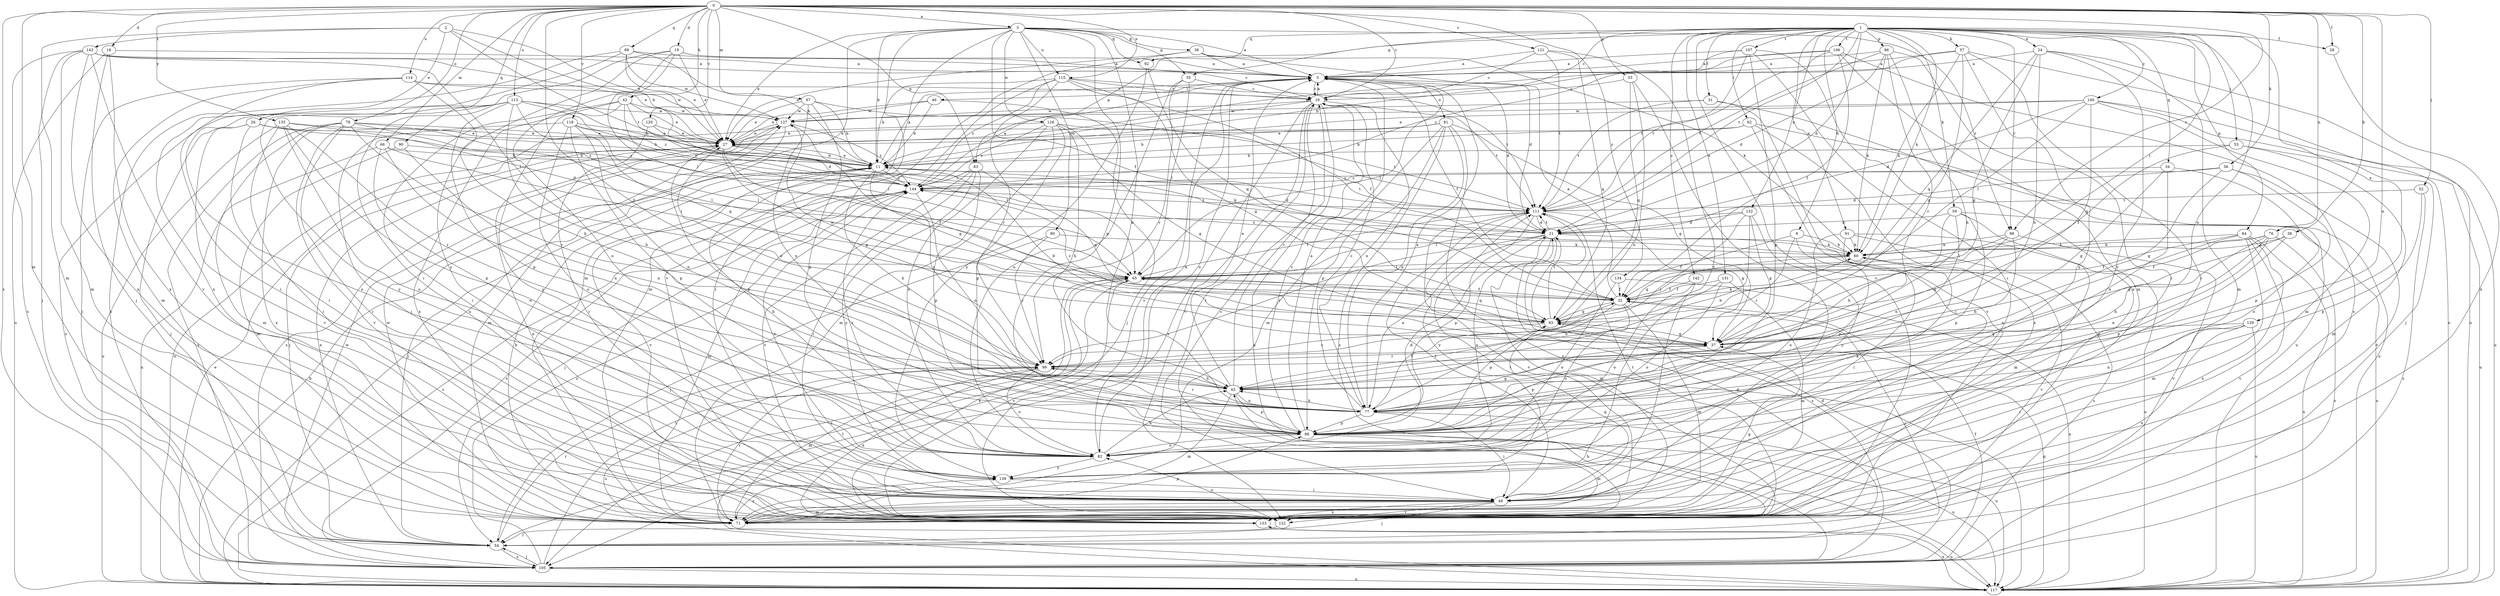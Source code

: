 strict digraph  {
0;
1;
2;
3;
5;
9;
11;
16;
18;
19;
21;
24;
26;
27;
28;
31;
32;
33;
34;
35;
36;
37;
38;
42;
43;
46;
48;
52;
53;
54;
56;
57;
59;
60;
62;
65;
66;
67;
71;
76;
77;
78;
80;
81;
82;
83;
84;
86;
88;
89;
90;
91;
92;
93;
98;
99;
105;
106;
107;
111;
113;
114;
115;
117;
118;
120;
121;
122;
126;
127;
129;
131;
132;
133;
134;
135;
139;
140;
142;
143;
144;
0 -> 3  [label=a];
0 -> 16  [label=c];
0 -> 18  [label=d];
0 -> 19  [label=d];
0 -> 28  [label=f];
0 -> 33  [label=g];
0 -> 38  [label=h];
0 -> 42  [label=h];
0 -> 43  [label=h];
0 -> 52  [label=j];
0 -> 56  [label=k];
0 -> 66  [label=m];
0 -> 67  [label=m];
0 -> 71  [label=m];
0 -> 76  [label=n];
0 -> 77  [label=n];
0 -> 78  [label=o];
0 -> 83  [label=p];
0 -> 89  [label=q];
0 -> 90  [label=q];
0 -> 98  [label=r];
0 -> 105  [label=s];
0 -> 113  [label=u];
0 -> 114  [label=u];
0 -> 115  [label=u];
0 -> 118  [label=v];
0 -> 120  [label=v];
0 -> 121  [label=v];
0 -> 134  [label=y];
0 -> 135  [label=y];
1 -> 9  [label=b];
1 -> 16  [label=c];
1 -> 21  [label=d];
1 -> 24  [label=e];
1 -> 28  [label=f];
1 -> 31  [label=f];
1 -> 34  [label=g];
1 -> 35  [label=g];
1 -> 53  [label=j];
1 -> 57  [label=k];
1 -> 59  [label=k];
1 -> 60  [label=k];
1 -> 62  [label=l];
1 -> 65  [label=l];
1 -> 77  [label=n];
1 -> 83  [label=p];
1 -> 84  [label=p];
1 -> 86  [label=p];
1 -> 91  [label=q];
1 -> 92  [label=q];
1 -> 98  [label=r];
1 -> 106  [label=t];
1 -> 107  [label=t];
1 -> 111  [label=t];
1 -> 122  [label=v];
1 -> 129  [label=x];
1 -> 131  [label=x];
1 -> 132  [label=x];
1 -> 140  [label=z];
1 -> 142  [label=z];
2 -> 11  [label=b];
2 -> 26  [label=e];
2 -> 27  [label=e];
2 -> 71  [label=m];
2 -> 111  [label=t];
2 -> 143  [label=z];
3 -> 5  [label=a];
3 -> 11  [label=b];
3 -> 27  [label=e];
3 -> 32  [label=f];
3 -> 35  [label=g];
3 -> 36  [label=g];
3 -> 71  [label=m];
3 -> 77  [label=n];
3 -> 80  [label=o];
3 -> 88  [label=p];
3 -> 92  [label=q];
3 -> 98  [label=r];
3 -> 115  [label=u];
3 -> 117  [label=u];
3 -> 122  [label=v];
3 -> 126  [label=w];
5 -> 16  [label=c];
5 -> 21  [label=d];
5 -> 32  [label=f];
5 -> 46  [label=i];
5 -> 65  [label=l];
5 -> 81  [label=o];
5 -> 82  [label=o];
5 -> 122  [label=v];
9 -> 32  [label=f];
9 -> 60  [label=k];
9 -> 88  [label=p];
9 -> 99  [label=r];
11 -> 5  [label=a];
11 -> 21  [label=d];
11 -> 27  [label=e];
11 -> 43  [label=h];
11 -> 54  [label=j];
11 -> 99  [label=r];
11 -> 111  [label=t];
11 -> 122  [label=v];
11 -> 144  [label=z];
16 -> 5  [label=a];
16 -> 11  [label=b];
16 -> 48  [label=i];
16 -> 77  [label=n];
16 -> 105  [label=s];
16 -> 111  [label=t];
16 -> 117  [label=u];
16 -> 122  [label=v];
16 -> 127  [label=w];
18 -> 5  [label=a];
18 -> 54  [label=j];
18 -> 117  [label=u];
18 -> 133  [label=x];
19 -> 5  [label=a];
19 -> 16  [label=c];
19 -> 27  [label=e];
19 -> 48  [label=i];
19 -> 65  [label=l];
19 -> 82  [label=o];
19 -> 139  [label=y];
21 -> 60  [label=k];
21 -> 71  [label=m];
21 -> 77  [label=n];
21 -> 82  [label=o];
21 -> 99  [label=r];
21 -> 105  [label=s];
21 -> 111  [label=t];
24 -> 5  [label=a];
24 -> 37  [label=g];
24 -> 43  [label=h];
24 -> 71  [label=m];
24 -> 93  [label=q];
24 -> 117  [label=u];
24 -> 139  [label=y];
26 -> 11  [label=b];
26 -> 27  [label=e];
26 -> 54  [label=j];
26 -> 82  [label=o];
26 -> 122  [label=v];
26 -> 144  [label=z];
27 -> 11  [label=b];
27 -> 32  [label=f];
27 -> 37  [label=g];
27 -> 54  [label=j];
27 -> 60  [label=k];
27 -> 88  [label=p];
28 -> 133  [label=x];
31 -> 111  [label=t];
31 -> 117  [label=u];
31 -> 122  [label=v];
31 -> 127  [label=w];
32 -> 5  [label=a];
32 -> 54  [label=j];
32 -> 65  [label=l];
32 -> 71  [label=m];
32 -> 82  [label=o];
32 -> 88  [label=p];
32 -> 93  [label=q];
33 -> 16  [label=c];
33 -> 48  [label=i];
33 -> 77  [label=n];
33 -> 93  [label=q];
34 -> 37  [label=g];
34 -> 77  [label=n];
34 -> 82  [label=o];
34 -> 144  [label=z];
35 -> 16  [label=c];
35 -> 65  [label=l];
35 -> 82  [label=o];
35 -> 99  [label=r];
36 -> 5  [label=a];
36 -> 21  [label=d];
36 -> 27  [label=e];
36 -> 60  [label=k];
36 -> 71  [label=m];
37 -> 11  [label=b];
37 -> 88  [label=p];
37 -> 99  [label=r];
38 -> 37  [label=g];
38 -> 60  [label=k];
38 -> 88  [label=p];
42 -> 21  [label=d];
42 -> 27  [label=e];
42 -> 48  [label=i];
42 -> 65  [label=l];
42 -> 127  [label=w];
42 -> 133  [label=x];
42 -> 139  [label=y];
43 -> 5  [label=a];
43 -> 16  [label=c];
43 -> 71  [label=m];
43 -> 77  [label=n];
43 -> 88  [label=p];
46 -> 11  [label=b];
46 -> 27  [label=e];
46 -> 54  [label=j];
46 -> 127  [label=w];
48 -> 54  [label=j];
48 -> 71  [label=m];
48 -> 93  [label=q];
48 -> 111  [label=t];
48 -> 122  [label=v];
48 -> 133  [label=x];
52 -> 88  [label=p];
52 -> 105  [label=s];
52 -> 111  [label=t];
53 -> 11  [label=b];
53 -> 32  [label=f];
53 -> 71  [label=m];
53 -> 117  [label=u];
54 -> 21  [label=d];
54 -> 27  [label=e];
54 -> 99  [label=r];
54 -> 105  [label=s];
56 -> 21  [label=d];
56 -> 37  [label=g];
56 -> 88  [label=p];
56 -> 122  [label=v];
56 -> 144  [label=z];
57 -> 5  [label=a];
57 -> 27  [label=e];
57 -> 37  [label=g];
57 -> 48  [label=i];
57 -> 60  [label=k];
57 -> 117  [label=u];
57 -> 139  [label=y];
59 -> 21  [label=d];
59 -> 43  [label=h];
59 -> 71  [label=m];
59 -> 77  [label=n];
59 -> 88  [label=p];
59 -> 117  [label=u];
60 -> 65  [label=l];
60 -> 93  [label=q];
60 -> 122  [label=v];
60 -> 144  [label=z];
62 -> 11  [label=b];
62 -> 27  [label=e];
62 -> 48  [label=i];
62 -> 117  [label=u];
62 -> 133  [label=x];
65 -> 32  [label=f];
65 -> 93  [label=q];
65 -> 105  [label=s];
65 -> 111  [label=t];
65 -> 122  [label=v];
65 -> 133  [label=x];
66 -> 11  [label=b];
66 -> 65  [label=l];
66 -> 77  [label=n];
66 -> 82  [label=o];
66 -> 117  [label=u];
67 -> 11  [label=b];
67 -> 27  [label=e];
67 -> 77  [label=n];
67 -> 88  [label=p];
67 -> 111  [label=t];
67 -> 127  [label=w];
71 -> 11  [label=b];
71 -> 37  [label=g];
71 -> 88  [label=p];
71 -> 99  [label=r];
71 -> 111  [label=t];
71 -> 127  [label=w];
71 -> 139  [label=y];
76 -> 32  [label=f];
76 -> 43  [label=h];
76 -> 60  [label=k];
76 -> 77  [label=n];
76 -> 88  [label=p];
76 -> 105  [label=s];
77 -> 5  [label=a];
77 -> 16  [label=c];
77 -> 32  [label=f];
77 -> 37  [label=g];
77 -> 43  [label=h];
77 -> 48  [label=i];
77 -> 88  [label=p];
77 -> 99  [label=r];
77 -> 117  [label=u];
78 -> 27  [label=e];
78 -> 48  [label=i];
78 -> 65  [label=l];
78 -> 71  [label=m];
78 -> 99  [label=r];
78 -> 105  [label=s];
78 -> 122  [label=v];
78 -> 133  [label=x];
78 -> 144  [label=z];
80 -> 54  [label=j];
80 -> 60  [label=k];
80 -> 99  [label=r];
81 -> 11  [label=b];
81 -> 27  [label=e];
81 -> 37  [label=g];
81 -> 71  [label=m];
81 -> 77  [label=n];
81 -> 88  [label=p];
81 -> 105  [label=s];
81 -> 117  [label=u];
82 -> 5  [label=a];
82 -> 11  [label=b];
82 -> 21  [label=d];
82 -> 43  [label=h];
82 -> 60  [label=k];
82 -> 139  [label=y];
82 -> 144  [label=z];
83 -> 48  [label=i];
83 -> 88  [label=p];
83 -> 93  [label=q];
83 -> 122  [label=v];
83 -> 139  [label=y];
83 -> 144  [label=z];
84 -> 32  [label=f];
84 -> 60  [label=k];
84 -> 71  [label=m];
84 -> 77  [label=n];
84 -> 117  [label=u];
84 -> 122  [label=v];
84 -> 133  [label=x];
86 -> 5  [label=a];
86 -> 21  [label=d];
86 -> 43  [label=h];
86 -> 48  [label=i];
86 -> 60  [label=k];
86 -> 99  [label=r];
86 -> 111  [label=t];
88 -> 5  [label=a];
88 -> 16  [label=c];
88 -> 71  [label=m];
88 -> 82  [label=o];
88 -> 117  [label=u];
89 -> 5  [label=a];
89 -> 11  [label=b];
89 -> 27  [label=e];
89 -> 105  [label=s];
89 -> 127  [label=w];
89 -> 133  [label=x];
90 -> 11  [label=b];
90 -> 71  [label=m];
90 -> 77  [label=n];
91 -> 48  [label=i];
91 -> 60  [label=k];
91 -> 82  [label=o];
91 -> 105  [label=s];
91 -> 117  [label=u];
92 -> 93  [label=q];
92 -> 139  [label=y];
93 -> 37  [label=g];
93 -> 60  [label=k];
93 -> 99  [label=r];
93 -> 111  [label=t];
93 -> 127  [label=w];
93 -> 144  [label=z];
98 -> 37  [label=g];
98 -> 43  [label=h];
98 -> 60  [label=k];
98 -> 65  [label=l];
98 -> 122  [label=v];
99 -> 27  [label=e];
99 -> 43  [label=h];
99 -> 71  [label=m];
99 -> 82  [label=o];
99 -> 117  [label=u];
99 -> 133  [label=x];
105 -> 21  [label=d];
105 -> 32  [label=f];
105 -> 54  [label=j];
105 -> 65  [label=l];
105 -> 117  [label=u];
105 -> 127  [label=w];
105 -> 144  [label=z];
106 -> 5  [label=a];
106 -> 32  [label=f];
106 -> 71  [label=m];
106 -> 105  [label=s];
106 -> 111  [label=t];
106 -> 144  [label=z];
107 -> 5  [label=a];
107 -> 11  [label=b];
107 -> 48  [label=i];
107 -> 88  [label=p];
107 -> 111  [label=t];
107 -> 133  [label=x];
111 -> 21  [label=d];
111 -> 37  [label=g];
111 -> 88  [label=p];
111 -> 122  [label=v];
111 -> 139  [label=y];
113 -> 11  [label=b];
113 -> 43  [label=h];
113 -> 48  [label=i];
113 -> 88  [label=p];
113 -> 93  [label=q];
113 -> 105  [label=s];
113 -> 127  [label=w];
113 -> 139  [label=y];
113 -> 144  [label=z];
114 -> 16  [label=c];
114 -> 43  [label=h];
114 -> 48  [label=i];
114 -> 54  [label=j];
114 -> 71  [label=m];
114 -> 127  [label=w];
115 -> 11  [label=b];
115 -> 16  [label=c];
115 -> 32  [label=f];
115 -> 37  [label=g];
115 -> 48  [label=i];
115 -> 99  [label=r];
115 -> 111  [label=t];
115 -> 144  [label=z];
117 -> 11  [label=b];
117 -> 27  [label=e];
117 -> 65  [label=l];
117 -> 93  [label=q];
117 -> 133  [label=x];
117 -> 144  [label=z];
118 -> 27  [label=e];
118 -> 48  [label=i];
118 -> 65  [label=l];
118 -> 77  [label=n];
118 -> 82  [label=o];
118 -> 88  [label=p];
118 -> 144  [label=z];
120 -> 27  [label=e];
120 -> 48  [label=i];
120 -> 65  [label=l];
121 -> 5  [label=a];
121 -> 16  [label=c];
121 -> 93  [label=q];
121 -> 111  [label=t];
121 -> 139  [label=y];
122 -> 43  [label=h];
122 -> 54  [label=j];
122 -> 82  [label=o];
126 -> 27  [label=e];
126 -> 37  [label=g];
126 -> 43  [label=h];
126 -> 71  [label=m];
126 -> 82  [label=o];
126 -> 88  [label=p];
126 -> 111  [label=t];
126 -> 144  [label=z];
127 -> 27  [label=e];
127 -> 37  [label=g];
127 -> 71  [label=m];
127 -> 105  [label=s];
127 -> 117  [label=u];
127 -> 144  [label=z];
129 -> 37  [label=g];
129 -> 48  [label=i];
129 -> 77  [label=n];
129 -> 117  [label=u];
129 -> 133  [label=x];
131 -> 32  [label=f];
131 -> 43  [label=h];
131 -> 71  [label=m];
131 -> 82  [label=o];
132 -> 21  [label=d];
132 -> 37  [label=g];
132 -> 43  [label=h];
132 -> 65  [label=l];
132 -> 99  [label=r];
132 -> 139  [label=y];
133 -> 16  [label=c];
133 -> 27  [label=e];
133 -> 111  [label=t];
133 -> 117  [label=u];
134 -> 32  [label=f];
134 -> 82  [label=o];
134 -> 117  [label=u];
135 -> 21  [label=d];
135 -> 27  [label=e];
135 -> 48  [label=i];
135 -> 82  [label=o];
135 -> 88  [label=p];
135 -> 99  [label=r];
135 -> 117  [label=u];
139 -> 48  [label=i];
139 -> 144  [label=z];
140 -> 21  [label=d];
140 -> 27  [label=e];
140 -> 54  [label=j];
140 -> 65  [label=l];
140 -> 71  [label=m];
140 -> 93  [label=q];
140 -> 117  [label=u];
140 -> 127  [label=w];
142 -> 32  [label=f];
142 -> 48  [label=i];
142 -> 82  [label=o];
143 -> 5  [label=a];
143 -> 27  [label=e];
143 -> 54  [label=j];
143 -> 65  [label=l];
143 -> 71  [label=m];
143 -> 105  [label=s];
143 -> 122  [label=v];
143 -> 133  [label=x];
144 -> 5  [label=a];
144 -> 54  [label=j];
144 -> 71  [label=m];
144 -> 77  [label=n];
144 -> 105  [label=s];
144 -> 111  [label=t];
}
